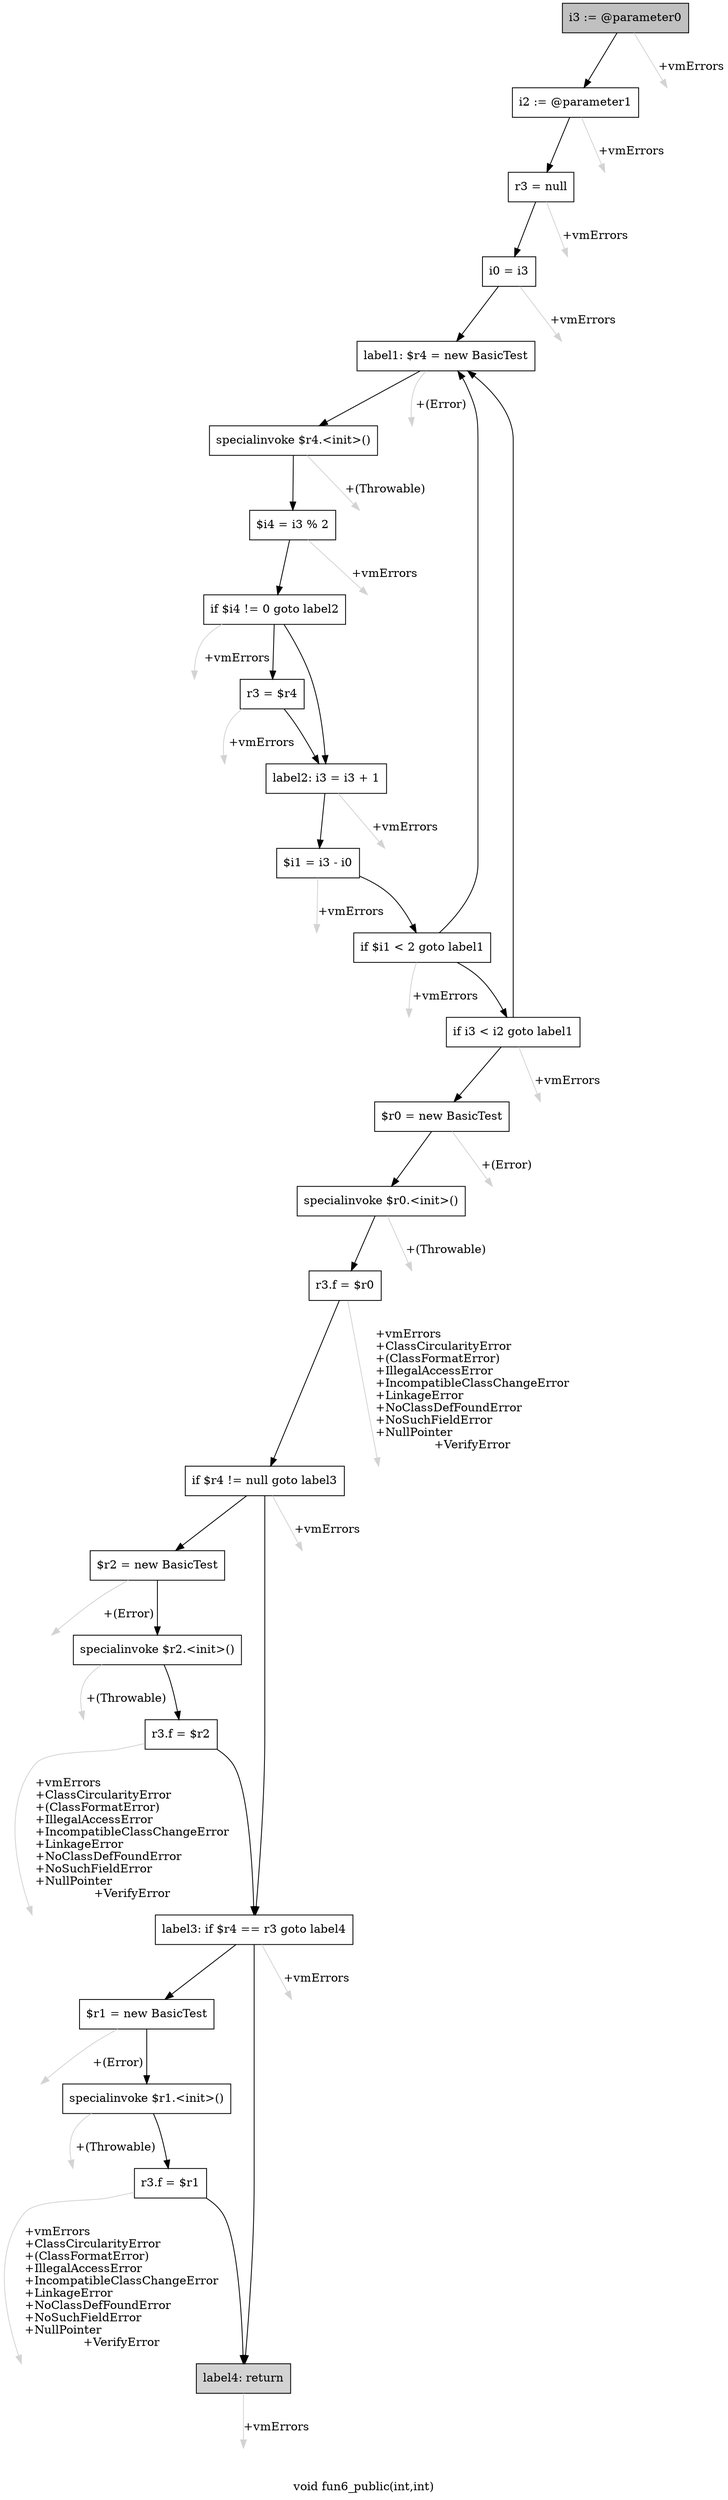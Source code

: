 digraph "void fun6_public(int,int)" {
    label="void fun6_public(int,int)";
    node [shape=box];
    "0" [style=filled,fillcolor=gray,label="i3 := @parameter0",];
    "1" [label="i2 := @parameter1",];
    "0"->"1" [color=black,];
    "25" [style=invis,label="Esc",];
    "0"->"25" [color=lightgray,label="\l+vmErrors",];
    "2" [label="r3 = null",];
    "1"->"2" [color=black,];
    "26" [style=invis,label="Esc",];
    "1"->"26" [color=lightgray,label="\l+vmErrors",];
    "3" [label="i0 = i3",];
    "2"->"3" [color=black,];
    "27" [style=invis,label="Esc",];
    "2"->"27" [color=lightgray,label="\l+vmErrors",];
    "4" [label="label1: $r4 = new BasicTest",];
    "3"->"4" [color=black,];
    "28" [style=invis,label="Esc",];
    "3"->"28" [color=lightgray,label="\l+vmErrors",];
    "5" [label="specialinvoke $r4.<init>()",];
    "4"->"5" [color=black,];
    "29" [style=invis,label="Esc",];
    "4"->"29" [color=lightgray,label="\l+(Error)",];
    "6" [label="$i4 = i3 % 2",];
    "5"->"6" [color=black,];
    "30" [style=invis,label="Esc",];
    "5"->"30" [color=lightgray,label="\l+(Throwable)",];
    "7" [label="if $i4 != 0 goto label2",];
    "6"->"7" [color=black,];
    "31" [style=invis,label="Esc",];
    "6"->"31" [color=lightgray,label="\l+vmErrors",];
    "8" [label="r3 = $r4",];
    "7"->"8" [color=black,];
    "9" [label="label2: i3 = i3 + 1",];
    "7"->"9" [color=black,];
    "32" [style=invis,label="Esc",];
    "7"->"32" [color=lightgray,label="\l+vmErrors",];
    "8"->"9" [color=black,];
    "33" [style=invis,label="Esc",];
    "8"->"33" [color=lightgray,label="\l+vmErrors",];
    "10" [label="$i1 = i3 - i0",];
    "9"->"10" [color=black,];
    "34" [style=invis,label="Esc",];
    "9"->"34" [color=lightgray,label="\l+vmErrors",];
    "11" [label="if $i1 < 2 goto label1",];
    "10"->"11" [color=black,];
    "35" [style=invis,label="Esc",];
    "10"->"35" [color=lightgray,label="\l+vmErrors",];
    "11"->"4" [color=black,];
    "12" [label="if i3 < i2 goto label1",];
    "11"->"12" [color=black,];
    "36" [style=invis,label="Esc",];
    "11"->"36" [color=lightgray,label="\l+vmErrors",];
    "12"->"4" [color=black,];
    "13" [label="$r0 = new BasicTest",];
    "12"->"13" [color=black,];
    "37" [style=invis,label="Esc",];
    "12"->"37" [color=lightgray,label="\l+vmErrors",];
    "14" [label="specialinvoke $r0.<init>()",];
    "13"->"14" [color=black,];
    "38" [style=invis,label="Esc",];
    "13"->"38" [color=lightgray,label="\l+(Error)",];
    "15" [label="r3.f = $r0",];
    "14"->"15" [color=black,];
    "39" [style=invis,label="Esc",];
    "14"->"39" [color=lightgray,label="\l+(Throwable)",];
    "16" [label="if $r4 != null goto label3",];
    "15"->"16" [color=black,];
    "40" [style=invis,label="Esc",];
    "15"->"40" [color=lightgray,label="\l+vmErrors\l+ClassCircularityError\l+(ClassFormatError)\l+IllegalAccessError\l+IncompatibleClassChangeError\l+LinkageError\l+NoClassDefFoundError\l+NoSuchFieldError\l+NullPointer\l+VerifyError",];
    "17" [label="$r2 = new BasicTest",];
    "16"->"17" [color=black,];
    "20" [label="label3: if $r4 == r3 goto label4",];
    "16"->"20" [color=black,];
    "41" [style=invis,label="Esc",];
    "16"->"41" [color=lightgray,label="\l+vmErrors",];
    "18" [label="specialinvoke $r2.<init>()",];
    "17"->"18" [color=black,];
    "42" [style=invis,label="Esc",];
    "17"->"42" [color=lightgray,label="\l+(Error)",];
    "19" [label="r3.f = $r2",];
    "18"->"19" [color=black,];
    "43" [style=invis,label="Esc",];
    "18"->"43" [color=lightgray,label="\l+(Throwable)",];
    "19"->"20" [color=black,];
    "44" [style=invis,label="Esc",];
    "19"->"44" [color=lightgray,label="\l+vmErrors\l+ClassCircularityError\l+(ClassFormatError)\l+IllegalAccessError\l+IncompatibleClassChangeError\l+LinkageError\l+NoClassDefFoundError\l+NoSuchFieldError\l+NullPointer\l+VerifyError",];
    "21" [label="$r1 = new BasicTest",];
    "20"->"21" [color=black,];
    "24" [style=filled,fillcolor=lightgray,label="label4: return",];
    "20"->"24" [color=black,];
    "45" [style=invis,label="Esc",];
    "20"->"45" [color=lightgray,label="\l+vmErrors",];
    "22" [label="specialinvoke $r1.<init>()",];
    "21"->"22" [color=black,];
    "46" [style=invis,label="Esc",];
    "21"->"46" [color=lightgray,label="\l+(Error)",];
    "23" [label="r3.f = $r1",];
    "22"->"23" [color=black,];
    "47" [style=invis,label="Esc",];
    "22"->"47" [color=lightgray,label="\l+(Throwable)",];
    "23"->"24" [color=black,];
    "48" [style=invis,label="Esc",];
    "23"->"48" [color=lightgray,label="\l+vmErrors\l+ClassCircularityError\l+(ClassFormatError)\l+IllegalAccessError\l+IncompatibleClassChangeError\l+LinkageError\l+NoClassDefFoundError\l+NoSuchFieldError\l+NullPointer\l+VerifyError",];
    "49" [style=invis,label="Esc",];
    "24"->"49" [color=lightgray,label="\l+vmErrors",];
}
